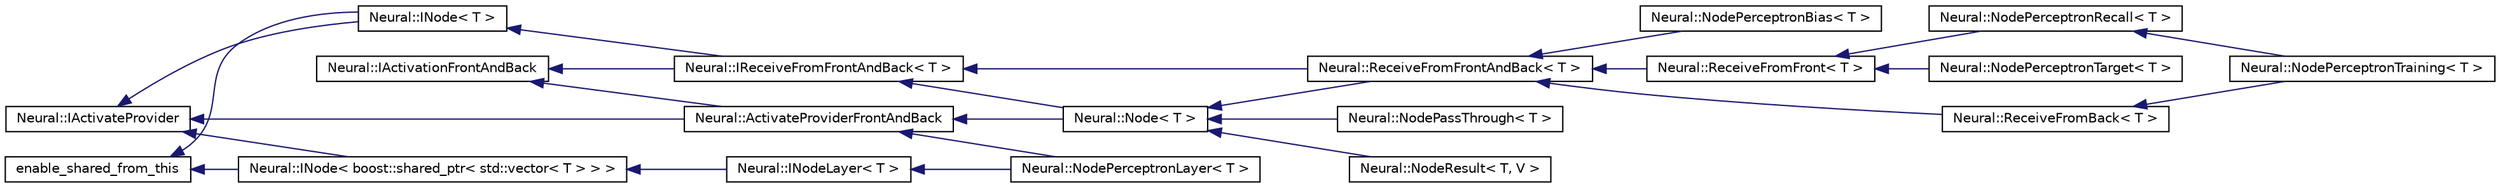 digraph G
{
  edge [fontname="Helvetica",fontsize="10",labelfontname="Helvetica",labelfontsize="10"];
  node [fontname="Helvetica",fontsize="10",shape=record];
  rankdir=LR;
  Node1 [label="enable_shared_from_this",height=0.2,width=0.4,color="black", fillcolor="white", style="filled",URL="$classboost_1_1enable__shared__from__this.html"];
  Node1 -> Node2 [dir=back,color="midnightblue",fontsize="10",style="solid",fontname="Helvetica"];
  Node2 [label="Neural::INode\< boost::shared_ptr\< std::vector\< T \> \> \>",height=0.2,width=0.4,color="black", fillcolor="white", style="filled",URL="$class_neural_1_1_i_node.html"];
  Node2 -> Node3 [dir=back,color="midnightblue",fontsize="10",style="solid",fontname="Helvetica"];
  Node3 [label="Neural::INodeLayer\< T \>",height=0.2,width=0.4,color="black", fillcolor="white", style="filled",URL="$class_neural_1_1_i_node_layer.html"];
  Node3 -> Node4 [dir=back,color="midnightblue",fontsize="10",style="solid",fontname="Helvetica"];
  Node4 [label="Neural::NodePerceptronLayer\< T \>",height=0.2,width=0.4,color="black", fillcolor="white", style="filled",URL="$class_neural_1_1_node_perceptron_layer.html"];
  Node1 -> Node5 [dir=back,color="midnightblue",fontsize="10",style="solid",fontname="Helvetica"];
  Node5 [label="Neural::INode\< T \>",height=0.2,width=0.4,color="black", fillcolor="white", style="filled",URL="$class_neural_1_1_i_node.html"];
  Node5 -> Node6 [dir=back,color="midnightblue",fontsize="10",style="solid",fontname="Helvetica"];
  Node6 [label="Neural::IReceiveFromFrontAndBack\< T \>",height=0.2,width=0.4,color="black", fillcolor="white", style="filled",URL="$class_neural_1_1_i_receive_from_front_and_back.html"];
  Node6 -> Node7 [dir=back,color="midnightblue",fontsize="10",style="solid",fontname="Helvetica"];
  Node7 [label="Neural::Node\< T \>",height=0.2,width=0.4,color="black", fillcolor="white", style="filled",URL="$class_neural_1_1_node.html"];
  Node7 -> Node8 [dir=back,color="midnightblue",fontsize="10",style="solid",fontname="Helvetica"];
  Node8 [label="Neural::NodePassThrough\< T \>",height=0.2,width=0.4,color="black", fillcolor="white", style="filled",URL="$class_neural_1_1_node_pass_through.html"];
  Node7 -> Node9 [dir=back,color="midnightblue",fontsize="10",style="solid",fontname="Helvetica"];
  Node9 [label="Neural::NodeResult\< T, V \>",height=0.2,width=0.4,color="black", fillcolor="white", style="filled",URL="$class_neural_1_1_node_result.html"];
  Node7 -> Node10 [dir=back,color="midnightblue",fontsize="10",style="solid",fontname="Helvetica"];
  Node10 [label="Neural::ReceiveFromFrontAndBack\< T \>",height=0.2,width=0.4,color="black", fillcolor="white", style="filled",URL="$class_neural_1_1_receive_from_front_and_back.html"];
  Node10 -> Node11 [dir=back,color="midnightblue",fontsize="10",style="solid",fontname="Helvetica"];
  Node11 [label="Neural::NodePerceptronBias\< T \>",height=0.2,width=0.4,color="black", fillcolor="white", style="filled",URL="$class_neural_1_1_node_perceptron_bias.html"];
  Node10 -> Node12 [dir=back,color="midnightblue",fontsize="10",style="solid",fontname="Helvetica"];
  Node12 [label="Neural::ReceiveFromBack\< T \>",height=0.2,width=0.4,color="black", fillcolor="white", style="filled",URL="$class_neural_1_1_receive_from_back.html"];
  Node12 -> Node13 [dir=back,color="midnightblue",fontsize="10",style="solid",fontname="Helvetica"];
  Node13 [label="Neural::NodePerceptronTraining\< T \>",height=0.2,width=0.4,color="black", fillcolor="white", style="filled",URL="$class_neural_1_1_node_perceptron_training.html"];
  Node10 -> Node14 [dir=back,color="midnightblue",fontsize="10",style="solid",fontname="Helvetica"];
  Node14 [label="Neural::ReceiveFromFront\< T \>",height=0.2,width=0.4,color="black", fillcolor="white", style="filled",URL="$class_neural_1_1_receive_from_front.html"];
  Node14 -> Node15 [dir=back,color="midnightblue",fontsize="10",style="solid",fontname="Helvetica"];
  Node15 [label="Neural::NodePerceptronRecall\< T \>",height=0.2,width=0.4,color="black", fillcolor="white", style="filled",URL="$class_neural_1_1_node_perceptron_recall.html"];
  Node15 -> Node13 [dir=back,color="midnightblue",fontsize="10",style="solid",fontname="Helvetica"];
  Node14 -> Node16 [dir=back,color="midnightblue",fontsize="10",style="solid",fontname="Helvetica"];
  Node16 [label="Neural::NodePerceptronTarget\< T \>",height=0.2,width=0.4,color="black", fillcolor="white", style="filled",URL="$class_neural_1_1_node_perceptron_target.html"];
  Node6 -> Node10 [dir=back,color="midnightblue",fontsize="10",style="solid",fontname="Helvetica"];
  Node17 [label="Neural::IActivateProvider",height=0.2,width=0.4,color="black", fillcolor="white", style="filled",URL="$class_neural_1_1_i_activate_provider.html"];
  Node17 -> Node2 [dir=back,color="midnightblue",fontsize="10",style="solid",fontname="Helvetica"];
  Node17 -> Node18 [dir=back,color="midnightblue",fontsize="10",style="solid",fontname="Helvetica"];
  Node18 [label="Neural::ActivateProviderFrontAndBack",height=0.2,width=0.4,color="black", fillcolor="white", style="filled",URL="$class_neural_1_1_activate_provider_front_and_back.html"];
  Node18 -> Node7 [dir=back,color="midnightblue",fontsize="10",style="solid",fontname="Helvetica"];
  Node18 -> Node4 [dir=back,color="midnightblue",fontsize="10",style="solid",fontname="Helvetica"];
  Node17 -> Node5 [dir=back,color="midnightblue",fontsize="10",style="solid",fontname="Helvetica"];
  Node19 [label="Neural::IActivationFrontAndBack",height=0.2,width=0.4,color="black", fillcolor="white", style="filled",URL="$class_neural_1_1_i_activation_front_and_back.html"];
  Node19 -> Node18 [dir=back,color="midnightblue",fontsize="10",style="solid",fontname="Helvetica"];
  Node19 -> Node6 [dir=back,color="midnightblue",fontsize="10",style="solid",fontname="Helvetica"];
}
